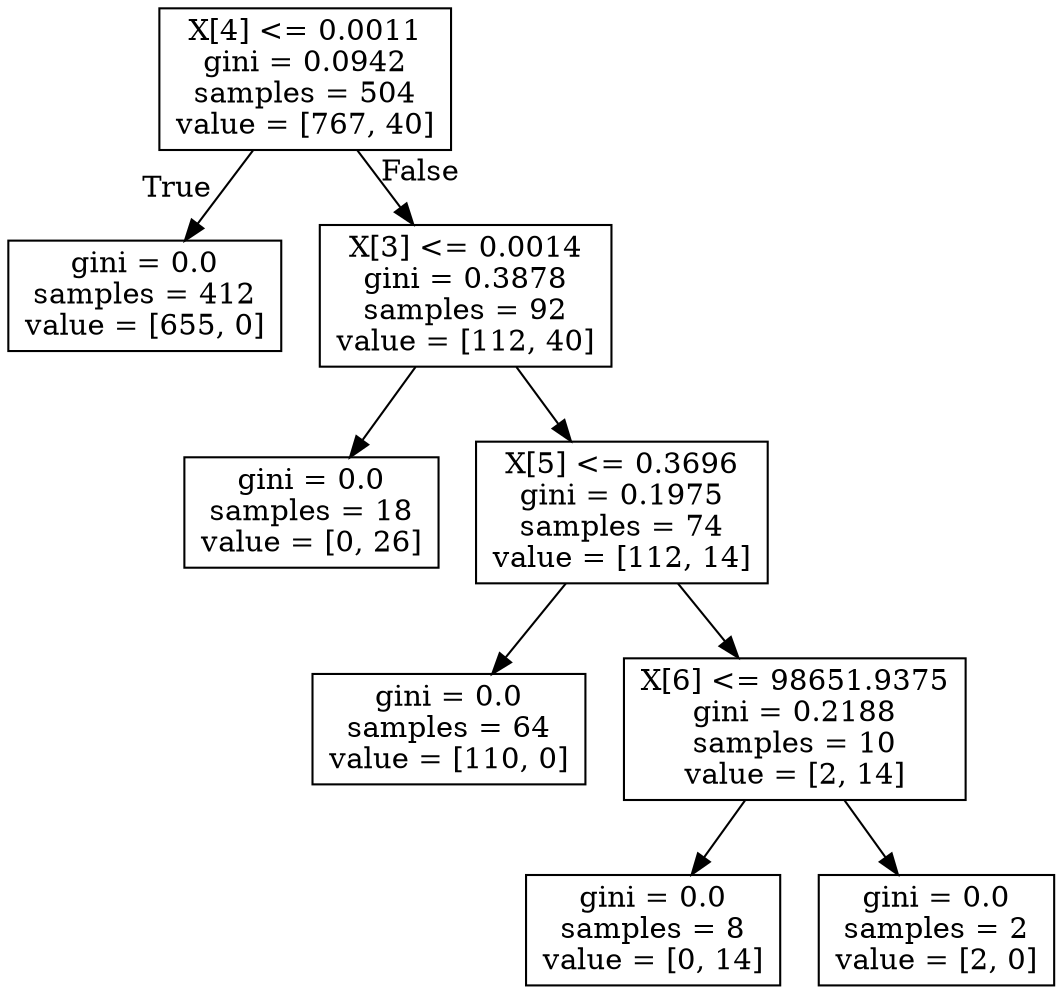 digraph Tree {
node [shape=box] ;
0 [label="X[4] <= 0.0011\ngini = 0.0942\nsamples = 504\nvalue = [767, 40]"] ;
1 [label="gini = 0.0\nsamples = 412\nvalue = [655, 0]"] ;
0 -> 1 [labeldistance=2.5, labelangle=45, headlabel="True"] ;
2 [label="X[3] <= 0.0014\ngini = 0.3878\nsamples = 92\nvalue = [112, 40]"] ;
0 -> 2 [labeldistance=2.5, labelangle=-45, headlabel="False"] ;
3 [label="gini = 0.0\nsamples = 18\nvalue = [0, 26]"] ;
2 -> 3 ;
4 [label="X[5] <= 0.3696\ngini = 0.1975\nsamples = 74\nvalue = [112, 14]"] ;
2 -> 4 ;
5 [label="gini = 0.0\nsamples = 64\nvalue = [110, 0]"] ;
4 -> 5 ;
6 [label="X[6] <= 98651.9375\ngini = 0.2188\nsamples = 10\nvalue = [2, 14]"] ;
4 -> 6 ;
7 [label="gini = 0.0\nsamples = 8\nvalue = [0, 14]"] ;
6 -> 7 ;
8 [label="gini = 0.0\nsamples = 2\nvalue = [2, 0]"] ;
6 -> 8 ;
}